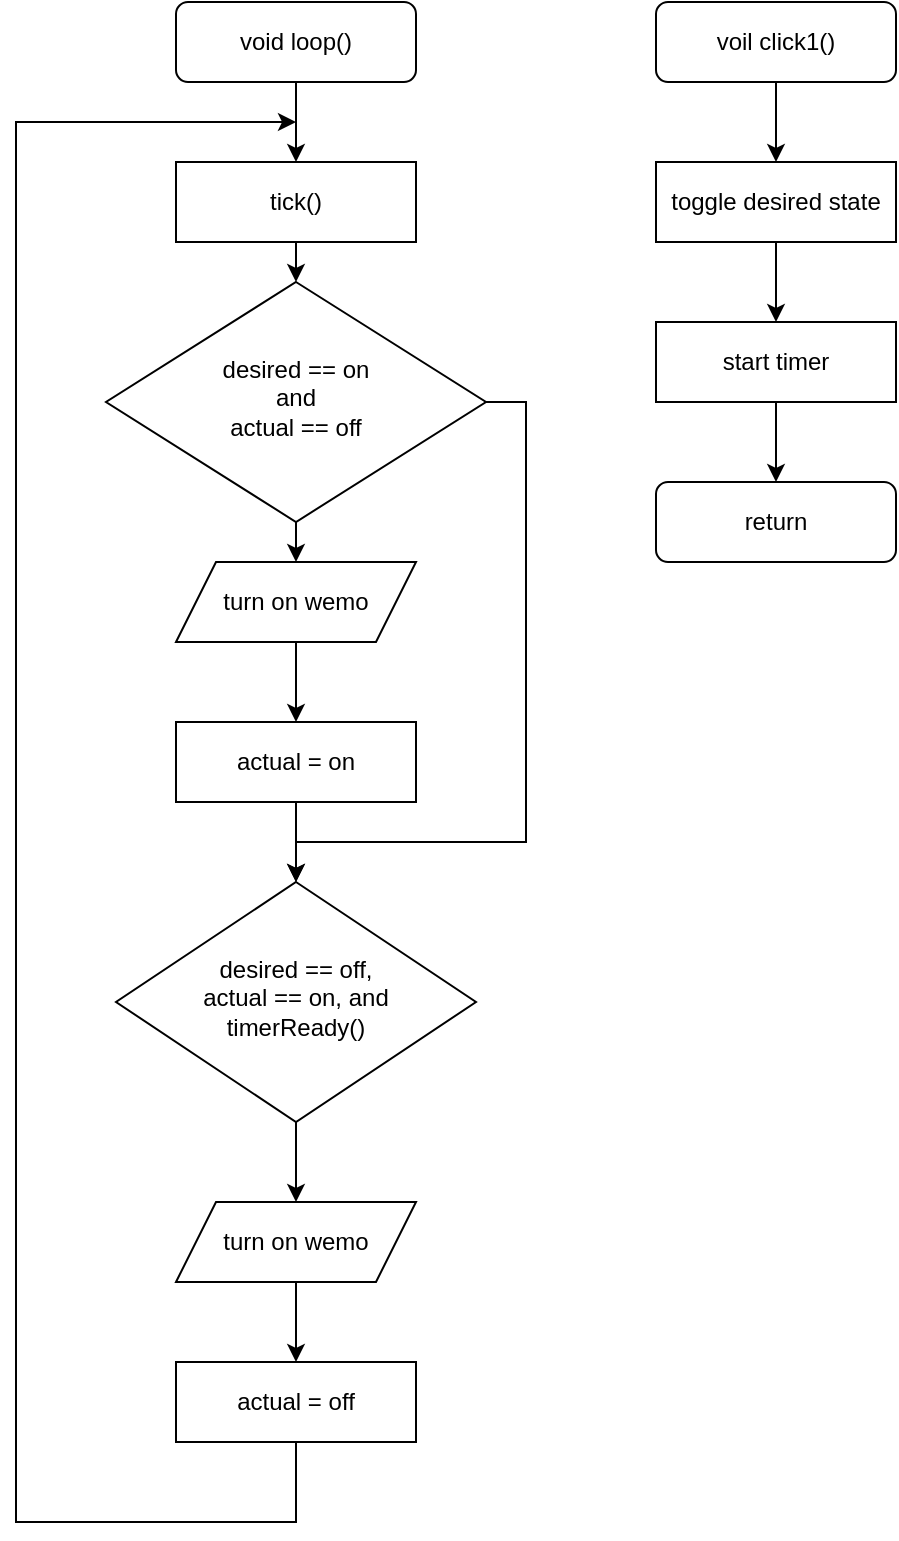 <mxfile version="14.9.6" type="device"><diagram id="C5RBs43oDa-KdzZeNtuy" name="Page-1"><mxGraphModel dx="1086" dy="846" grid="1" gridSize="10" guides="1" tooltips="1" connect="1" arrows="1" fold="1" page="1" pageScale="1" pageWidth="827" pageHeight="1169" math="0" shadow="0"><root><mxCell id="WIyWlLk6GJQsqaUBKTNV-0"/><mxCell id="WIyWlLk6GJQsqaUBKTNV-1" parent="WIyWlLk6GJQsqaUBKTNV-0"/><mxCell id="3-vpIt-lsYt3ckDMhQO0-13" style="edgeStyle=orthogonalEdgeStyle;rounded=0;orthogonalLoop=1;jettySize=auto;html=1;exitX=0.5;exitY=1;exitDx=0;exitDy=0;entryX=0.5;entryY=0;entryDx=0;entryDy=0;" edge="1" parent="WIyWlLk6GJQsqaUBKTNV-1" source="WIyWlLk6GJQsqaUBKTNV-3" target="3-vpIt-lsYt3ckDMhQO0-12"><mxGeometry relative="1" as="geometry"/></mxCell><mxCell id="WIyWlLk6GJQsqaUBKTNV-3" value="void loop()" style="rounded=1;whiteSpace=wrap;html=1;fontSize=12;glass=0;strokeWidth=1;shadow=0;" parent="WIyWlLk6GJQsqaUBKTNV-1" vertex="1"><mxGeometry x="160" y="80" width="120" height="40" as="geometry"/></mxCell><mxCell id="3-vpIt-lsYt3ckDMhQO0-22" style="edgeStyle=orthogonalEdgeStyle;rounded=0;orthogonalLoop=1;jettySize=auto;html=1;exitX=1;exitY=0.5;exitDx=0;exitDy=0;" edge="1" parent="WIyWlLk6GJQsqaUBKTNV-1" source="WIyWlLk6GJQsqaUBKTNV-6" target="3-vpIt-lsYt3ckDMhQO0-10"><mxGeometry relative="1" as="geometry"><Array as="points"><mxPoint x="335" y="280"/><mxPoint x="335" y="500"/><mxPoint x="220" y="500"/></Array></mxGeometry></mxCell><mxCell id="3-vpIt-lsYt3ckDMhQO0-35" style="edgeStyle=orthogonalEdgeStyle;rounded=0;orthogonalLoop=1;jettySize=auto;html=1;exitX=0.5;exitY=1;exitDx=0;exitDy=0;entryX=0.5;entryY=0;entryDx=0;entryDy=0;" edge="1" parent="WIyWlLk6GJQsqaUBKTNV-1" source="WIyWlLk6GJQsqaUBKTNV-6" target="3-vpIt-lsYt3ckDMhQO0-9"><mxGeometry relative="1" as="geometry"/></mxCell><mxCell id="WIyWlLk6GJQsqaUBKTNV-6" value="desired == on&lt;br&gt;and&lt;br&gt;actual == off" style="rhombus;whiteSpace=wrap;html=1;shadow=0;fontFamily=Helvetica;fontSize=12;align=center;strokeWidth=1;spacing=6;spacingTop=-4;" parent="WIyWlLk6GJQsqaUBKTNV-1" vertex="1"><mxGeometry x="125" y="220" width="190" height="120" as="geometry"/></mxCell><mxCell id="3-vpIt-lsYt3ckDMhQO0-3" style="edgeStyle=orthogonalEdgeStyle;rounded=0;orthogonalLoop=1;jettySize=auto;html=1;exitX=0.5;exitY=1;exitDx=0;exitDy=0;entryX=0.5;entryY=0;entryDx=0;entryDy=0;" edge="1" parent="WIyWlLk6GJQsqaUBKTNV-1" source="3-vpIt-lsYt3ckDMhQO0-0" target="3-vpIt-lsYt3ckDMhQO0-1"><mxGeometry relative="1" as="geometry"/></mxCell><mxCell id="3-vpIt-lsYt3ckDMhQO0-0" value="voil click1()" style="rounded=1;whiteSpace=wrap;html=1;" vertex="1" parent="WIyWlLk6GJQsqaUBKTNV-1"><mxGeometry x="400" y="80" width="120" height="40" as="geometry"/></mxCell><mxCell id="3-vpIt-lsYt3ckDMhQO0-40" style="edgeStyle=orthogonalEdgeStyle;rounded=0;orthogonalLoop=1;jettySize=auto;html=1;entryX=0.5;entryY=0;entryDx=0;entryDy=0;" edge="1" parent="WIyWlLk6GJQsqaUBKTNV-1" source="3-vpIt-lsYt3ckDMhQO0-1" target="3-vpIt-lsYt3ckDMhQO0-39"><mxGeometry relative="1" as="geometry"/></mxCell><mxCell id="3-vpIt-lsYt3ckDMhQO0-1" value="toggle desired state" style="rounded=0;whiteSpace=wrap;html=1;" vertex="1" parent="WIyWlLk6GJQsqaUBKTNV-1"><mxGeometry x="400" y="160" width="120" height="40" as="geometry"/></mxCell><mxCell id="3-vpIt-lsYt3ckDMhQO0-2" value="return" style="rounded=1;whiteSpace=wrap;html=1;" vertex="1" parent="WIyWlLk6GJQsqaUBKTNV-1"><mxGeometry x="400" y="320" width="120" height="40" as="geometry"/></mxCell><mxCell id="3-vpIt-lsYt3ckDMhQO0-36" style="edgeStyle=orthogonalEdgeStyle;rounded=0;orthogonalLoop=1;jettySize=auto;html=1;exitX=0.5;exitY=1;exitDx=0;exitDy=0;entryX=0.5;entryY=0;entryDx=0;entryDy=0;" edge="1" parent="WIyWlLk6GJQsqaUBKTNV-1" source="3-vpIt-lsYt3ckDMhQO0-9" target="3-vpIt-lsYt3ckDMhQO0-31"><mxGeometry relative="1" as="geometry"/></mxCell><mxCell id="3-vpIt-lsYt3ckDMhQO0-9" value="turn on wemo" style="shape=parallelogram;perimeter=parallelogramPerimeter;whiteSpace=wrap;html=1;fixedSize=1;" vertex="1" parent="WIyWlLk6GJQsqaUBKTNV-1"><mxGeometry x="160" y="360" width="120" height="40" as="geometry"/></mxCell><mxCell id="3-vpIt-lsYt3ckDMhQO0-18" style="edgeStyle=orthogonalEdgeStyle;rounded=0;orthogonalLoop=1;jettySize=auto;html=1;exitX=0.5;exitY=1;exitDx=0;exitDy=0;entryX=0.5;entryY=0;entryDx=0;entryDy=0;" edge="1" parent="WIyWlLk6GJQsqaUBKTNV-1" source="3-vpIt-lsYt3ckDMhQO0-10" target="3-vpIt-lsYt3ckDMhQO0-11"><mxGeometry relative="1" as="geometry"/></mxCell><mxCell id="3-vpIt-lsYt3ckDMhQO0-10" value="desired == off,&lt;br&gt;actual == on, and&lt;br&gt;timerReady()" style="rhombus;whiteSpace=wrap;html=1;shadow=0;fontFamily=Helvetica;fontSize=12;align=center;strokeWidth=1;spacing=6;spacingTop=-4;" vertex="1" parent="WIyWlLk6GJQsqaUBKTNV-1"><mxGeometry x="130" y="520" width="180" height="120" as="geometry"/></mxCell><mxCell id="3-vpIt-lsYt3ckDMhQO0-29" style="edgeStyle=orthogonalEdgeStyle;rounded=0;orthogonalLoop=1;jettySize=auto;html=1;entryX=0.5;entryY=0;entryDx=0;entryDy=0;" edge="1" parent="WIyWlLk6GJQsqaUBKTNV-1" source="3-vpIt-lsYt3ckDMhQO0-11" target="3-vpIt-lsYt3ckDMhQO0-26"><mxGeometry relative="1" as="geometry"/></mxCell><mxCell id="3-vpIt-lsYt3ckDMhQO0-11" value="turn on wemo" style="shape=parallelogram;perimeter=parallelogramPerimeter;whiteSpace=wrap;html=1;fixedSize=1;" vertex="1" parent="WIyWlLk6GJQsqaUBKTNV-1"><mxGeometry x="160" y="680" width="120" height="40" as="geometry"/></mxCell><mxCell id="3-vpIt-lsYt3ckDMhQO0-14" style="edgeStyle=orthogonalEdgeStyle;rounded=0;orthogonalLoop=1;jettySize=auto;html=1;exitX=0.5;exitY=1;exitDx=0;exitDy=0;entryX=0.5;entryY=0;entryDx=0;entryDy=0;" edge="1" parent="WIyWlLk6GJQsqaUBKTNV-1" source="3-vpIt-lsYt3ckDMhQO0-12" target="WIyWlLk6GJQsqaUBKTNV-6"><mxGeometry relative="1" as="geometry"/></mxCell><mxCell id="3-vpIt-lsYt3ckDMhQO0-12" value="tick()" style="rounded=0;whiteSpace=wrap;html=1;" vertex="1" parent="WIyWlLk6GJQsqaUBKTNV-1"><mxGeometry x="160" y="160" width="120" height="40" as="geometry"/></mxCell><mxCell id="3-vpIt-lsYt3ckDMhQO0-28" style="edgeStyle=orthogonalEdgeStyle;rounded=0;orthogonalLoop=1;jettySize=auto;html=1;exitX=0.5;exitY=1;exitDx=0;exitDy=0;" edge="1" parent="WIyWlLk6GJQsqaUBKTNV-1" source="3-vpIt-lsYt3ckDMhQO0-26"><mxGeometry relative="1" as="geometry"><mxPoint x="220" y="140" as="targetPoint"/><Array as="points"><mxPoint x="220" y="840"/><mxPoint x="80" y="840"/><mxPoint x="80" y="140"/></Array></mxGeometry></mxCell><mxCell id="3-vpIt-lsYt3ckDMhQO0-26" value="actual = off" style="rounded=0;whiteSpace=wrap;html=1;" vertex="1" parent="WIyWlLk6GJQsqaUBKTNV-1"><mxGeometry x="160" y="760" width="120" height="40" as="geometry"/></mxCell><mxCell id="3-vpIt-lsYt3ckDMhQO0-37" style="edgeStyle=orthogonalEdgeStyle;rounded=0;orthogonalLoop=1;jettySize=auto;html=1;exitX=0.5;exitY=1;exitDx=0;exitDy=0;entryX=0.5;entryY=0;entryDx=0;entryDy=0;" edge="1" parent="WIyWlLk6GJQsqaUBKTNV-1" source="3-vpIt-lsYt3ckDMhQO0-31" target="3-vpIt-lsYt3ckDMhQO0-10"><mxGeometry relative="1" as="geometry"><mxPoint x="220" y="500" as="targetPoint"/></mxGeometry></mxCell><mxCell id="3-vpIt-lsYt3ckDMhQO0-31" value="actual = on" style="rounded=0;whiteSpace=wrap;html=1;" vertex="1" parent="WIyWlLk6GJQsqaUBKTNV-1"><mxGeometry x="160" y="440" width="120" height="40" as="geometry"/></mxCell><mxCell id="3-vpIt-lsYt3ckDMhQO0-41" style="edgeStyle=orthogonalEdgeStyle;rounded=0;orthogonalLoop=1;jettySize=auto;html=1;exitX=0.5;exitY=1;exitDx=0;exitDy=0;entryX=0.5;entryY=0;entryDx=0;entryDy=0;" edge="1" parent="WIyWlLk6GJQsqaUBKTNV-1" source="3-vpIt-lsYt3ckDMhQO0-39" target="3-vpIt-lsYt3ckDMhQO0-2"><mxGeometry relative="1" as="geometry"/></mxCell><mxCell id="3-vpIt-lsYt3ckDMhQO0-39" value="start timer" style="rounded=0;whiteSpace=wrap;html=1;" vertex="1" parent="WIyWlLk6GJQsqaUBKTNV-1"><mxGeometry x="400" y="240" width="120" height="40" as="geometry"/></mxCell></root></mxGraphModel></diagram></mxfile>